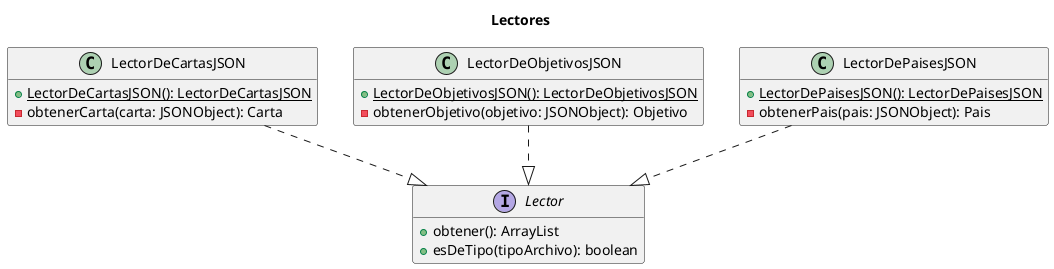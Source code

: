 @startuml

title Lectores

hide empty members

interface Lector {
    + obtener(): ArrayList
    + esDeTipo(tipoArchivo): boolean
}

LectorDeCartasJSON ..|> Lector
LectorDeObjetivosJSON ..|> Lector
LectorDePaisesJSON ..|> Lector

class LectorDeCartasJSON {
    + {static} LectorDeCartasJSON(): LectorDeCartasJSON
    - obtenerCarta(carta: JSONObject): Carta
}

class LectorDeObjetivosJSON {
    + {static} LectorDeObjetivosJSON(): LectorDeObjetivosJSON
    - obtenerObjetivo(objetivo: JSONObject): Objetivo
}

class LectorDePaisesJSON {
    + {static} LectorDePaisesJSON(): LectorDePaisesJSON
    - obtenerPais(pais: JSONObject): Pais
}

@enduml